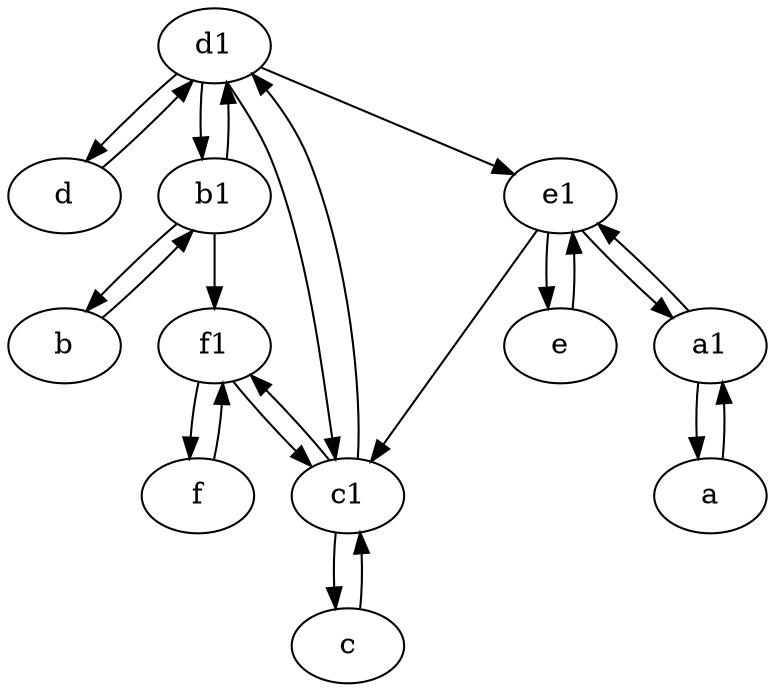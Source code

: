 digraph  {
	d1 [pos="25,30!"];
	d [pos="20,30!"];
	a1 [pos="40,15!"];
	b [pos="50,20!"];
	c [pos="20,10!"];
	b1 [pos="45,20!"];
	a [pos="40,10!"];
	f [pos="15,45!"];
	e1 [pos="25,45!"];
	f1;
	c1 [pos="30,15!"];
	e [pos="30,50!"];
	c1 -> d1;
	d1 -> b1;
	b1 -> d1;
	d1 -> c1;
	b -> b1;
	d1 -> d;
	a1 -> a;
	c -> c1;
	e1 -> c1;
	f1 -> c1;
	c1 -> f1;
	b1 -> f1;
	e -> e1;
	d -> d1;
	c1 -> c;
	d1 -> e1;
	b1 -> b;
	a -> a1;
	f -> f1;
	e1 -> a1;
	e1 -> e;
	a1 -> e1;
	f1 -> f;

	}